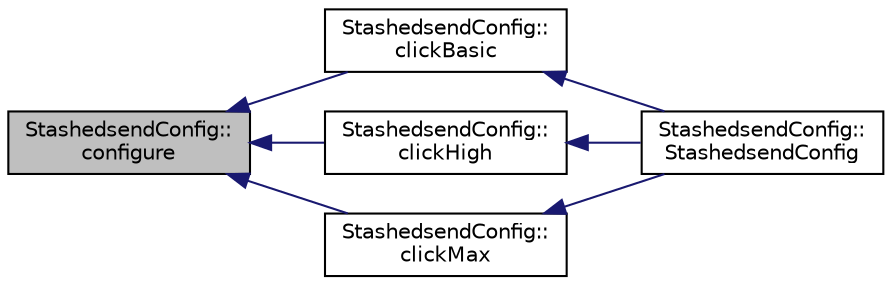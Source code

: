 digraph "StashedsendConfig::configure"
{
  edge [fontname="Helvetica",fontsize="10",labelfontname="Helvetica",labelfontsize="10"];
  node [fontname="Helvetica",fontsize="10",shape=record];
  rankdir="LR";
  Node61 [label="StashedsendConfig::\lconfigure",height=0.2,width=0.4,color="black", fillcolor="grey75", style="filled", fontcolor="black"];
  Node61 -> Node62 [dir="back",color="midnightblue",fontsize="10",style="solid",fontname="Helvetica"];
  Node62 [label="StashedsendConfig::\lclickBasic",height=0.2,width=0.4,color="black", fillcolor="white", style="filled",URL="$d9/d44/class_stashedsend_config.html#a6b4fbf9645e083addcc01e87fd0299c9"];
  Node62 -> Node63 [dir="back",color="midnightblue",fontsize="10",style="solid",fontname="Helvetica"];
  Node63 [label="StashedsendConfig::\lStashedsendConfig",height=0.2,width=0.4,color="black", fillcolor="white", style="filled",URL="$d9/d44/class_stashedsend_config.html#a9ae47587db2192b45577c89dfa3fdfb8"];
  Node61 -> Node64 [dir="back",color="midnightblue",fontsize="10",style="solid",fontname="Helvetica"];
  Node64 [label="StashedsendConfig::\lclickHigh",height=0.2,width=0.4,color="black", fillcolor="white", style="filled",URL="$d9/d44/class_stashedsend_config.html#a06e5cc8150f163529d46c93085039f03"];
  Node64 -> Node63 [dir="back",color="midnightblue",fontsize="10",style="solid",fontname="Helvetica"];
  Node61 -> Node65 [dir="back",color="midnightblue",fontsize="10",style="solid",fontname="Helvetica"];
  Node65 [label="StashedsendConfig::\lclickMax",height=0.2,width=0.4,color="black", fillcolor="white", style="filled",URL="$d9/d44/class_stashedsend_config.html#a1c0027df4b89dd270fdb5f5a09df4236"];
  Node65 -> Node63 [dir="back",color="midnightblue",fontsize="10",style="solid",fontname="Helvetica"];
}
